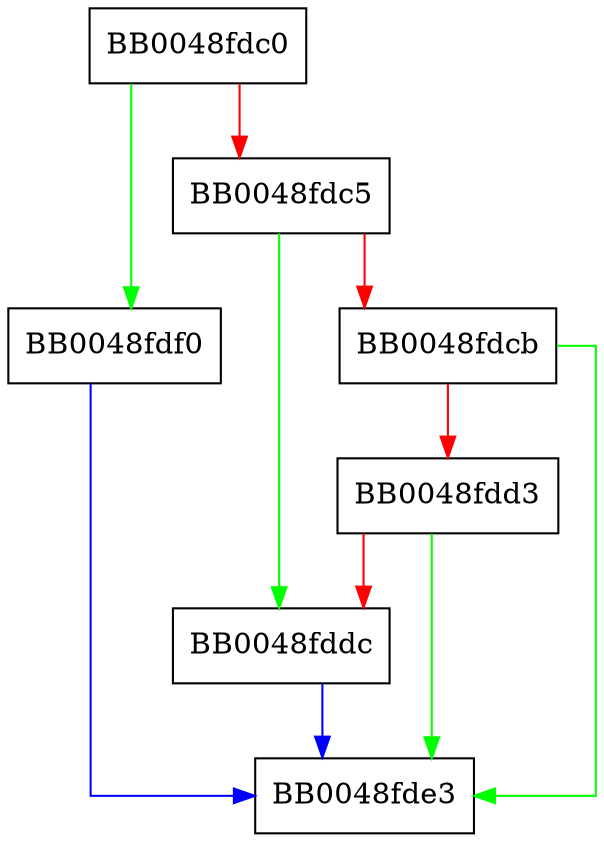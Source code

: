 digraph SSL_get_pending_cipher {
  node [shape="box"];
  graph [splines=ortho];
  BB0048fdc0 -> BB0048fdf0 [color="green"];
  BB0048fdc0 -> BB0048fdc5 [color="red"];
  BB0048fdc5 -> BB0048fddc [color="green"];
  BB0048fdc5 -> BB0048fdcb [color="red"];
  BB0048fdcb -> BB0048fde3 [color="green"];
  BB0048fdcb -> BB0048fdd3 [color="red"];
  BB0048fdd3 -> BB0048fde3 [color="green"];
  BB0048fdd3 -> BB0048fddc [color="red"];
  BB0048fddc -> BB0048fde3 [color="blue"];
  BB0048fdf0 -> BB0048fde3 [color="blue"];
}
